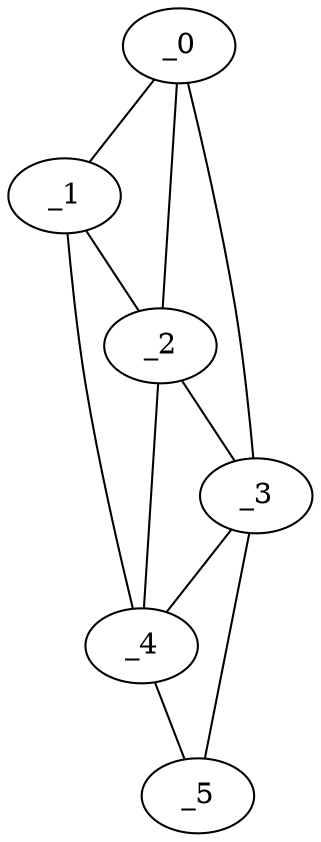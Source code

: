 graph "obj56__55.gxl" {
	_0	 [x=34,
		y=70];
	_1	 [x=37,
		y=33];
	_0 -- _1	 [valence=1];
	_2	 [x=47,
		y=37];
	_0 -- _2	 [valence=2];
	_3	 [x=51,
		y=73];
	_0 -- _3	 [valence=1];
	_1 -- _2	 [valence=1];
	_4	 [x=97,
		y=35];
	_1 -- _4	 [valence=1];
	_2 -- _3	 [valence=1];
	_2 -- _4	 [valence=2];
	_3 -- _4	 [valence=2];
	_5	 [x=123,
		y=70];
	_3 -- _5	 [valence=1];
	_4 -- _5	 [valence=1];
}
